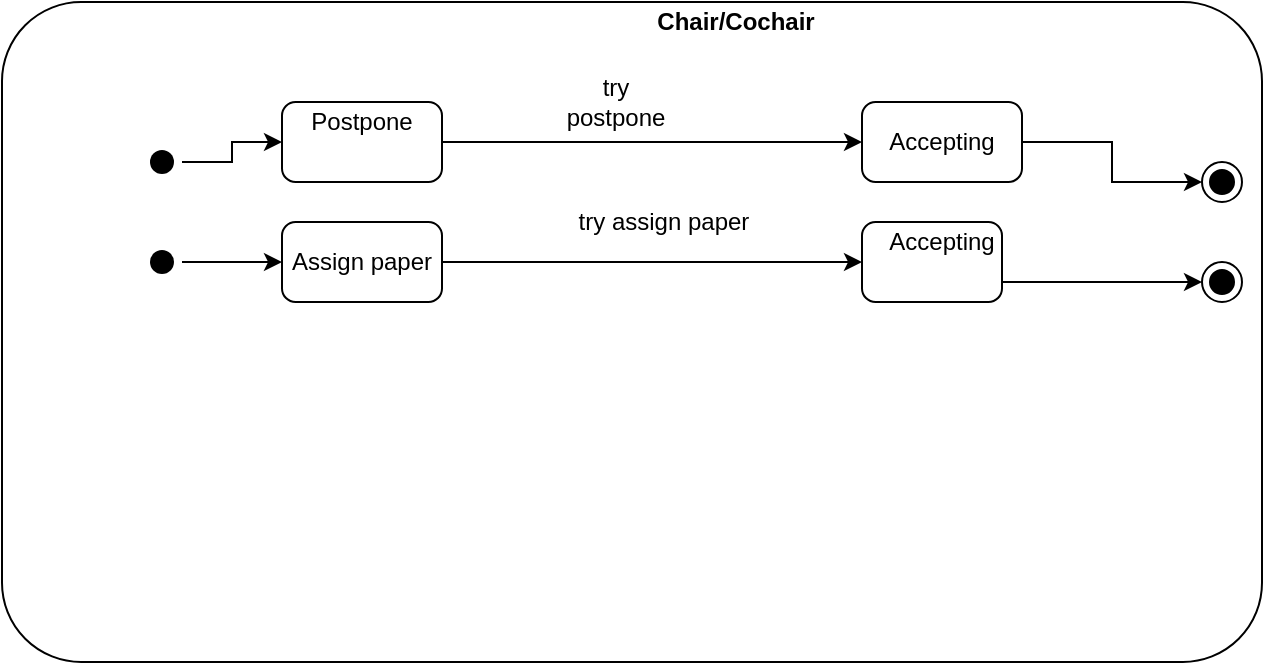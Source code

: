 <mxfile version="12.8.8" type="device"><diagram id="z_pCSINEc_jMds1BatpM" name="Page-1"><mxGraphModel dx="1038" dy="531" grid="1" gridSize="10" guides="1" tooltips="1" connect="1" arrows="1" fold="1" page="1" pageScale="1" pageWidth="827" pageHeight="1169" math="0" shadow="0"><root><mxCell id="0"/><mxCell id="1" parent="0"/><mxCell id="rayG_9_dknlWU7cVlo5s-1" value="" style="rounded=1;whiteSpace=wrap;html=1;arcSize=12;" vertex="1" parent="1"><mxGeometry x="120" y="90" width="630" height="330" as="geometry"/></mxCell><mxCell id="rayG_9_dknlWU7cVlo5s-2" value="" style="ellipse;html=1;shape=endState;fillColor=#000000;strokeColor=#000000;strokeWidth=1;" vertex="1" parent="1"><mxGeometry x="720" y="170" width="20" height="20" as="geometry"/></mxCell><mxCell id="rayG_9_dknlWU7cVlo5s-39" style="edgeStyle=orthogonalEdgeStyle;rounded=0;orthogonalLoop=1;jettySize=auto;html=1;exitX=1;exitY=0.5;exitDx=0;exitDy=0;entryX=0;entryY=0.5;entryDx=0;entryDy=0;" edge="1" parent="1" source="rayG_9_dknlWU7cVlo5s-3" target="rayG_9_dknlWU7cVlo5s-30"><mxGeometry relative="1" as="geometry"/></mxCell><mxCell id="rayG_9_dknlWU7cVlo5s-3" value="" style="ellipse;html=1;shape=endState;fillColor=#000000;strokeColor=none;strokeWidth=1;" vertex="1" parent="1"><mxGeometry x="190" y="210" width="20" height="20" as="geometry"/></mxCell><mxCell id="rayG_9_dknlWU7cVlo5s-28" style="edgeStyle=orthogonalEdgeStyle;rounded=0;orthogonalLoop=1;jettySize=auto;html=1;entryX=0;entryY=0.5;entryDx=0;entryDy=0;" edge="1" parent="1" source="rayG_9_dknlWU7cVlo5s-4" target="rayG_9_dknlWU7cVlo5s-8"><mxGeometry relative="1" as="geometry"/></mxCell><mxCell id="rayG_9_dknlWU7cVlo5s-4" value="" style="ellipse;html=1;shape=endState;fillColor=#000000;strokeColor=none;strokeWidth=1;" vertex="1" parent="1"><mxGeometry x="190" y="160" width="20" height="20" as="geometry"/></mxCell><mxCell id="rayG_9_dknlWU7cVlo5s-7" value="&lt;b&gt;Chair/Cochair&lt;/b&gt;" style="text;html=1;strokeColor=none;fillColor=none;align=center;verticalAlign=middle;whiteSpace=wrap;rounded=0;" vertex="1" parent="1"><mxGeometry x="434" y="90" width="106" height="20" as="geometry"/></mxCell><mxCell id="rayG_9_dknlWU7cVlo5s-21" style="edgeStyle=orthogonalEdgeStyle;rounded=0;orthogonalLoop=1;jettySize=auto;html=1;exitX=1;exitY=0.5;exitDx=0;exitDy=0;entryX=0;entryY=0.5;entryDx=0;entryDy=0;" edge="1" parent="1" source="rayG_9_dknlWU7cVlo5s-8" target="rayG_9_dknlWU7cVlo5s-9"><mxGeometry relative="1" as="geometry"/></mxCell><mxCell id="rayG_9_dknlWU7cVlo5s-8" value="" style="rounded=1;whiteSpace=wrap;html=1;strokeColor=#000000;strokeWidth=1;arcSize=17;" vertex="1" parent="1"><mxGeometry x="260" y="140" width="80" height="40" as="geometry"/></mxCell><mxCell id="rayG_9_dknlWU7cVlo5s-102" style="edgeStyle=orthogonalEdgeStyle;rounded=0;orthogonalLoop=1;jettySize=auto;html=1;exitX=1;exitY=0.5;exitDx=0;exitDy=0;entryX=0;entryY=0.5;entryDx=0;entryDy=0;" edge="1" parent="1" source="rayG_9_dknlWU7cVlo5s-9" target="rayG_9_dknlWU7cVlo5s-2"><mxGeometry relative="1" as="geometry"/></mxCell><mxCell id="rayG_9_dknlWU7cVlo5s-9" value="Accepting" style="rounded=1;whiteSpace=wrap;html=1;strokeColor=#000000;strokeWidth=1;arcSize=17;" vertex="1" parent="1"><mxGeometry x="550" y="140" width="80" height="40" as="geometry"/></mxCell><mxCell id="rayG_9_dknlWU7cVlo5s-10" value="Postpone" style="text;html=1;strokeColor=none;fillColor=none;align=center;verticalAlign=middle;whiteSpace=wrap;rounded=0;" vertex="1" parent="1"><mxGeometry x="280" y="140" width="40" height="20" as="geometry"/></mxCell><mxCell id="rayG_9_dknlWU7cVlo5s-22" value="try postpone" style="text;html=1;strokeColor=none;fillColor=none;align=center;verticalAlign=middle;whiteSpace=wrap;rounded=0;" vertex="1" parent="1"><mxGeometry x="402" y="130" width="50" height="20" as="geometry"/></mxCell><mxCell id="rayG_9_dknlWU7cVlo5s-103" style="edgeStyle=orthogonalEdgeStyle;rounded=0;orthogonalLoop=1;jettySize=auto;html=1;exitX=1;exitY=0.5;exitDx=0;exitDy=0;entryX=0;entryY=0.5;entryDx=0;entryDy=0;" edge="1" parent="1" source="rayG_9_dknlWU7cVlo5s-30" target="rayG_9_dknlWU7cVlo5s-44"><mxGeometry relative="1" as="geometry"/></mxCell><mxCell id="rayG_9_dknlWU7cVlo5s-30" value="Assign paper" style="rounded=1;whiteSpace=wrap;html=1;strokeColor=#000000;strokeWidth=1;arcSize=17;" vertex="1" parent="1"><mxGeometry x="260" y="200" width="80" height="40" as="geometry"/></mxCell><mxCell id="rayG_9_dknlWU7cVlo5s-35" value="try assign paper" style="text;html=1;strokeColor=none;fillColor=none;align=center;verticalAlign=middle;whiteSpace=wrap;rounded=0;" vertex="1" parent="1"><mxGeometry x="402" y="190" width="98" height="20" as="geometry"/></mxCell><mxCell id="rayG_9_dknlWU7cVlo5s-53" style="edgeStyle=orthogonalEdgeStyle;rounded=0;orthogonalLoop=1;jettySize=auto;html=1;exitX=1;exitY=0.75;exitDx=0;exitDy=0;entryX=0;entryY=0.5;entryDx=0;entryDy=0;" edge="1" parent="1" source="rayG_9_dknlWU7cVlo5s-44" target="rayG_9_dknlWU7cVlo5s-52"><mxGeometry relative="1" as="geometry"/></mxCell><mxCell id="rayG_9_dknlWU7cVlo5s-44" value="" style="rounded=1;whiteSpace=wrap;html=1;strokeColor=#000000;strokeWidth=1;arcSize=17;" vertex="1" parent="1"><mxGeometry x="550" y="200" width="70" height="40" as="geometry"/></mxCell><mxCell id="rayG_9_dknlWU7cVlo5s-45" value="Accepting" style="text;html=1;strokeColor=none;fillColor=none;align=center;verticalAlign=middle;whiteSpace=wrap;rounded=0;" vertex="1" parent="1"><mxGeometry x="570" y="200" width="40" height="20" as="geometry"/></mxCell><mxCell id="rayG_9_dknlWU7cVlo5s-52" value="" style="ellipse;html=1;shape=endState;fillColor=#000000;strokeColor=#000000;strokeWidth=1;" vertex="1" parent="1"><mxGeometry x="720" y="220" width="20" height="20" as="geometry"/></mxCell></root></mxGraphModel></diagram></mxfile>